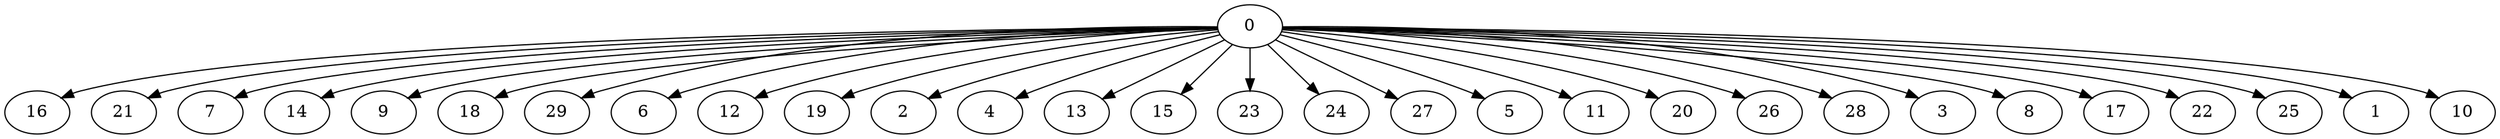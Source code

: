 digraph "Fork_Nodes_30_CCR_0.95_WeightType_Random" {
	graph ["Duplicate states"=0,
		GraphType=Fork,
		"Max states in OPEN"=0,
		Modes="120000ms; topo-ordered tasks, ; Pruning: task equivalence, fixed order ready list, ; F-value: ; Optimisation: best schedule length (\
SL) optimisation on equal, ",
		NumberOfTasks=30,
		"Pruned using list schedule length"=1872433,
		"States removed from OPEN"=0,
		TargetSystem="Homogeneous-2",
		"Time to schedule (ms)"=6925,
		"Total idle time"=11,
		"Total schedule length"=93,
		"Total sequential time"=175,
		"Total states created"=32944639
	];
	0	["Finish time"=8,
		Processor=0,
		"Start time"=0,
		Weight=8];
	16	["Finish time"=73,
		Processor=0,
		"Start time"=63,
		Weight=10];
	0 -> 16	[Weight=7];
	21	["Finish time"=44,
		Processor=1,
		"Start time"=34,
		Weight=10];
	0 -> 21	[Weight=6];
	7	["Finish time"=35,
		Processor=0,
		"Start time"=26,
		Weight=9];
	0 -> 7	[Weight=5];
	14	["Finish time"=53,
		Processor=1,
		"Start time"=44,
		Weight=9];
	0 -> 14	[Weight=6];
	9	["Finish time"=19,
		Processor=1,
		"Start time"=11,
		Weight=8];
	0 -> 9	[Weight=3];
	18	["Finish time"=74,
		Processor=1,
		"Start time"=66,
		Weight=8];
	0 -> 18	[Weight=7];
	29	["Finish time"=27,
		Processor=1,
		"Start time"=19,
		Weight=8];
	0 -> 29	[Weight=3];
	6	["Finish time"=34,
		Processor=1,
		"Start time"=27,
		Weight=7];
	0 -> 6	[Weight=4];
	12	["Finish time"=93,
		Processor=1,
		"Start time"=86,
		Weight=7];
	0 -> 12	[Weight=10];
	19	["Finish time"=60,
		Processor=1,
		"Start time"=53,
		Weight=7];
	0 -> 19	[Weight=6];
	2	["Finish time"=80,
		Processor=1,
		"Start time"=74,
		Weight=6];
	0 -> 2	[Weight=7];
	4	["Finish time"=86,
		Processor=1,
		"Start time"=80,
		Weight=6];
	0 -> 4	[Weight=7];
	13	["Finish time"=84,
		Processor=0,
		"Start time"=78,
		Weight=6];
	0 -> 13	[Weight=10];
	15	["Finish time"=53,
		Processor=0,
		"Start time"=47,
		Weight=6];
	0 -> 15	[Weight=6];
	23	["Finish time"=66,
		Processor=1,
		"Start time"=60,
		Weight=6];
	0 -> 23	[Weight=6];
	24	["Finish time"=14,
		Processor=0,
		"Start time"=8,
		Weight=6];
	0 -> 24	[Weight=2];
	27	["Finish time"=90,
		Processor=0,
		"Start time"=84,
		Weight=6];
	0 -> 27	[Weight=10];
	5	["Finish time"=78,
		Processor=0,
		"Start time"=73,
		Weight=5];
	0 -> 5	[Weight=7];
	11	["Finish time"=58,
		Processor=0,
		"Start time"=53,
		Weight=5];
	0 -> 11	[Weight=6];
	20	["Finish time"=40,
		Processor=0,
		"Start time"=35,
		Weight=5];
	0 -> 20	[Weight=5];
	26	["Finish time"=44,
		Processor=0,
		"Start time"=40,
		Weight=4];
	0 -> 26	[Weight=5];
	28	["Finish time"=18,
		Processor=0,
		"Start time"=14,
		Weight=4];
	0 -> 28	[Weight=2];
	3	["Finish time"=47,
		Processor=0,
		"Start time"=44,
		Weight=3];
	0 -> 3	[Weight=5];
	8	["Finish time"=61,
		Processor=0,
		"Start time"=58,
		Weight=3];
	0 -> 8	[Weight=6];
	17	["Finish time"=21,
		Processor=0,
		"Start time"=18,
		Weight=3];
	0 -> 17	[Weight=2];
	22	["Finish time"=93,
		Processor=0,
		"Start time"=90,
		Weight=3];
	0 -> 22	[Weight=10];
	25	["Finish time"=24,
		Processor=0,
		"Start time"=21,
		Weight=3];
	0 -> 25	[Weight=4];
	1	["Finish time"=26,
		Processor=0,
		"Start time"=24,
		Weight=2];
	0 -> 1	[Weight=4];
	10	["Finish time"=63,
		Processor=0,
		"Start time"=61,
		Weight=2];
	0 -> 10	[Weight=6];
}
